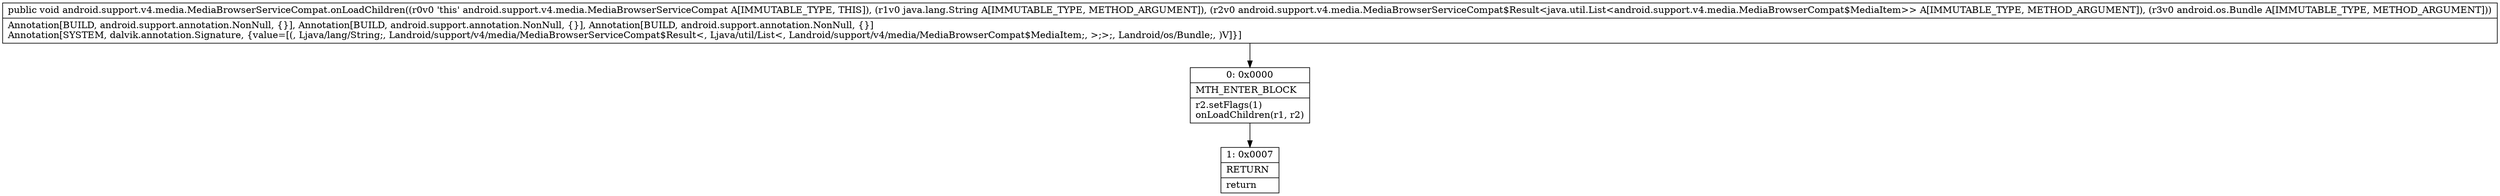 digraph "CFG forandroid.support.v4.media.MediaBrowserServiceCompat.onLoadChildren(Ljava\/lang\/String;Landroid\/support\/v4\/media\/MediaBrowserServiceCompat$Result;Landroid\/os\/Bundle;)V" {
Node_0 [shape=record,label="{0\:\ 0x0000|MTH_ENTER_BLOCK\l|r2.setFlags(1)\lonLoadChildren(r1, r2)\l}"];
Node_1 [shape=record,label="{1\:\ 0x0007|RETURN\l|return\l}"];
MethodNode[shape=record,label="{public void android.support.v4.media.MediaBrowserServiceCompat.onLoadChildren((r0v0 'this' android.support.v4.media.MediaBrowserServiceCompat A[IMMUTABLE_TYPE, THIS]), (r1v0 java.lang.String A[IMMUTABLE_TYPE, METHOD_ARGUMENT]), (r2v0 android.support.v4.media.MediaBrowserServiceCompat$Result\<java.util.List\<android.support.v4.media.MediaBrowserCompat$MediaItem\>\> A[IMMUTABLE_TYPE, METHOD_ARGUMENT]), (r3v0 android.os.Bundle A[IMMUTABLE_TYPE, METHOD_ARGUMENT]))  | Annotation[BUILD, android.support.annotation.NonNull, \{\}], Annotation[BUILD, android.support.annotation.NonNull, \{\}], Annotation[BUILD, android.support.annotation.NonNull, \{\}]\lAnnotation[SYSTEM, dalvik.annotation.Signature, \{value=[(, Ljava\/lang\/String;, Landroid\/support\/v4\/media\/MediaBrowserServiceCompat$Result\<, Ljava\/util\/List\<, Landroid\/support\/v4\/media\/MediaBrowserCompat$MediaItem;, \>;\>;, Landroid\/os\/Bundle;, )V]\}]\l}"];
MethodNode -> Node_0;
Node_0 -> Node_1;
}

